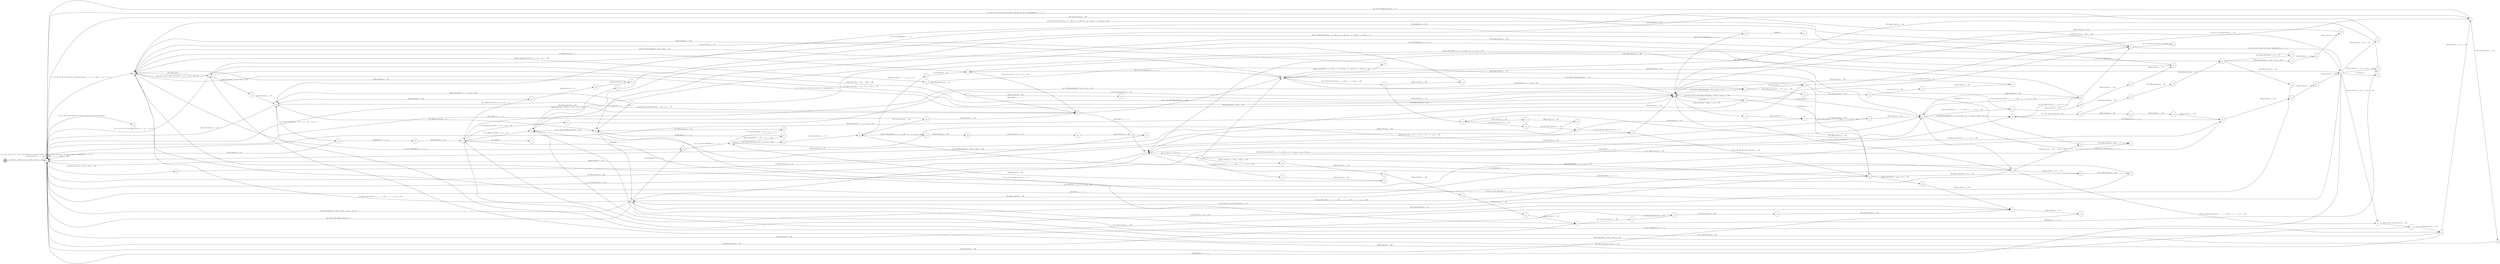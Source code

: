 digraph EFSM{
  graph [rankdir="LR", fontname="Latin Modern Math"];
  node [color="black", fillcolor="white", shape="circle", style="filled", fontname="Latin Modern Math"];
  edge [fontname="Latin Modern Math"];

  s0[fillcolor="gray", label=<s<sub>0</sub>>];
  s1[label=<s<sub>1</sub>>];
  s2[label=<s<sub>2</sub>>];
  s3[label=<s<sub>3</sub>>];
  s4[label=<s<sub>4</sub>>];
  s5[label=<s<sub>5</sub>>];
  s6[label=<s<sub>6</sub>>];
  s7[label=<s<sub>7</sub>>];
  s8[label=<s<sub>8</sub>>];
  s9[label=<s<sub>9</sub>>];
  s11[label=<s<sub>11</sub>>];
  s12[label=<s<sub>12</sub>>];
  s14[label=<s<sub>14</sub>>];
  s15[label=<s<sub>15</sub>>];
  s16[label=<s<sub>16</sub>>];
  s17[label=<s<sub>17</sub>>];
  s18[label=<s<sub>18</sub>>];
  s19[label=<s<sub>19</sub>>];
  s26[label=<s<sub>26</sub>>];
  s27[label=<s<sub>27</sub>>];
  s28[label=<s<sub>28</sub>>];
  s32[label=<s<sub>32</sub>>];
  s39[label=<s<sub>39</sub>>];
  s41[label=<s<sub>41</sub>>];
  s42[label=<s<sub>42</sub>>];
  s44[label=<s<sub>44</sub>>];
  s46[label=<s<sub>46</sub>>];
  s47[label=<s<sub>47</sub>>];
  s48[label=<s<sub>48</sub>>];
  s49[label=<s<sub>49</sub>>];
  s50[label=<s<sub>50</sub>>];
  s53[label=<s<sub>53</sub>>];
  s57[label=<s<sub>57</sub>>];
  s59[label=<s<sub>59</sub>>];
  s60[label=<s<sub>60</sub>>];
  s61[label=<s<sub>61</sub>>];
  s64[label=<s<sub>64</sub>>];
  s66[label=<s<sub>66</sub>>];
  s67[label=<s<sub>67</sub>>];
  s68[label=<s<sub>68</sub>>];
  s69[label=<s<sub>69</sub>>];
  s70[label=<s<sub>70</sub>>];
  s71[label=<s<sub>71</sub>>];
  s75[label=<s<sub>75</sub>>];
  s77[label=<s<sub>77</sub>>];
  s95[label=<s<sub>95</sub>>];
  s106[label=<s<sub>106</sub>>];
  s107[label=<s<sub>107</sub>>];
  s108[label=<s<sub>108</sub>>];
  s110[label=<s<sub>110</sub>>];
  s114[label=<s<sub>114</sub>>];
  s115[label=<s<sub>115</sub>>];
  s120[label=<s<sub>120</sub>>];
  s133[label=<s<sub>133</sub>>];
  s141[label=<s<sub>141</sub>>];
  s151[label=<s<sub>151</sub>>];
  s152[label=<s<sub>152</sub>>];
  s163[label=<s<sub>163</sub>>];
  s166[label=<s<sub>166</sub>>];
  s167[label=<s<sub>167</sub>>];
  s168[label=<s<sub>168</sub>>];
  s174[label=<s<sub>174</sub>>];
  s184[label=<s<sub>184</sub>>];
  s188[label=<s<sub>188</sub>>];
  s189[label=<s<sub>189</sub>>];
  s190[label=<s<sub>190</sub>>];
  s203[label=<s<sub>203</sub>>];
  s205[label=<s<sub>205</sub>>];
  s247[label=<s<sub>247</sub>>];
  s270[label=<s<sub>270</sub>>];
  s272[label=<s<sub>272</sub>>];
  s277[label=<s<sub>277</sub>>];
  s278[label=<s<sub>278</sub>>];
  s281[label=<s<sub>281</sub>>];
  s282[label=<s<sub>282</sub>>];
  s283[label=<s<sub>283</sub>>];
  s284[label=<s<sub>284</sub>>];
  s299[label=<s<sub>299</sub>>];
  s300[label=<s<sub>300</sub>>];
  s303[label=<s<sub>303</sub>>];
  s313[label=<s<sub>313</sub>>];
  s326[label=<s<sub>326</sub>>];
  s332[label=<s<sub>332</sub>>];
  s333[label=<s<sub>333</sub>>];
  s334[label=<s<sub>334</sub>>];
  s335[label=<s<sub>335</sub>>];
  s347[label=<s<sub>347</sub>>];
  s348[label=<s<sub>348</sub>>];
  s349[label=<s<sub>349</sub>>];
  s377[label=<s<sub>377</sub>>];
  s380[label=<s<sub>380</sub>>];
  s390[label=<s<sub>390</sub>>];
  s401[label=<s<sub>401</sub>>];
  s405[label=<s<sub>405</sub>>];
  s406[label=<s<sub>406</sub>>];
  s417[label=<s<sub>417</sub>>];
  s418[label=<s<sub>418</sub>>];
  s462[label=<s<sub>462</sub>>];
  s463[label=<s<sub>463</sub>>];
  s465[label=<s<sub>465</sub>>];
  s466[label=<s<sub>466</sub>>];
  s467[label=<s<sub>467</sub>>];
  s474[label=<s<sub>474</sub>>];
  s497[label=<s<sub>497</sub>>];
  s498[label=<s<sub>498</sub>>];
  s508[label=<s<sub>508</sub>>];
  s514[label=<s<sub>514</sub>>];
  s515[label=<s<sub>515</sub>>];
  s519[label=<s<sub>519</sub>>];
  s520[label=<s<sub>520</sub>>];
  s521[label=<s<sub>521</sub>>];
  s522[label=<s<sub>522</sub>>];
  s533[label=<s<sub>533</sub>>];
  s534[label=<s<sub>534</sub>>];

  s0->s1[label=<<i> [1]start:2/o<sub>1</sub> := 200, o<sub>2</sub> := 3, o<sub>3</sub> := 0&#91;r<sub>3</sub> := 150, r<sub>2</sub> := 250&#93;</i>>];
  s4->s5[label=<<i> [5]moveEast:0&#91;r<sub>3</sub> &gt; 0, r<sub>3</sub> &gt; 0&#93;/o<sub>1</sub> := 200</i>>];
  s9->s2[label=<<i> [10, 128]moveEast:0&#91;!(200 &gt; r<sub>2</sub> + -1 &times; r<sub>3</sub>&or;200 &gt; r<sub>2</sub> + -1 &times; r<sub>3</sub>)&#93;/o<sub>1</sub> := 250</i>>];
  s2->s11[label=<<i> [11]moveEast:0&#91;r<sub>3</sub> &gt; 0, r<sub>3</sub> &gt; 0, r<sub>3</sub> &gt; 0&#93;/o<sub>1</sub> := 300</i>>];
  s16->s17[label=<<i> [17]moveWest:0&#91;r<sub>3</sub> &gt; 0&#93;/o<sub>1</sub> := 350</i>>];
  s1->s26[label=<<i> [26, 267]moveEast:0&#91;!(r<sub>3</sub> &gt; 53&or;r<sub>3</sub> &gt; 53)&#93;/o<sub>1</sub> := 100</i>>];
  s26->s27[label=<<i> [27, 268]moveEast:0/o<sub>1</sub> := 150</i>>];
  s42->s9[label=<<i> [43]shieldHit:1/o<sub>1</sub> := -1 + i<sub>0</sub></i>>];
  s44->s41[label=<<i> [45]moveEast:0&#91;!(r<sub>3</sub> &gt; 76&or;r<sub>3</sub> &gt; 76)&#93;/o<sub>1</sub> := 150</i>>];
  s41->s46[label=<<i> [46, 87, 364]moveEast:0&#91;!(r<sub>3</sub> &gt; 53&or;r<sub>3</sub> &gt; 53)&#93;/o<sub>1</sub> := 200</i>>];
  s46->s47[label=<<i> [47]moveEast:0/o<sub>1</sub> := 250</i>>];
  s47->s48[label=<<i> [48, 476]moveEast:0/o<sub>1</sub> := 300</i>>];
  s48->s49[label=<<i> [49]moveEast:0/o<sub>1</sub> := 350</i>>];
  s15->s53[label=<<i> [53, 446]win:0</i>>];
  s15->s4[label=<<i> [56, 243]moveWest:0&#91;r<sub>3</sub> &gt; 53&#93;/o<sub>1</sub> := 150</i>>];
  s57->s4[label=<<i> [58]shieldHit:1/o<sub>1</sub> := -1 + i<sub>0</sub></i>>];
  s59->s60[label=<<i> [60]moveEast:0&#91;r<sub>3</sub> &gt; 53&#93;/o<sub>1</sub> := 150</i>>];
  s60->s61[label=<<i> [61, 91, 368]moveEast:0/o<sub>1</sub> := 200</i>>];
  s61->s1[label=<<i> [62, 369]moveEast:0/o<sub>1</sub> := 250</i>>];
  s1->s9[label=<<i> [65, 124]moveEast:0&#91;r<sub>3</sub> &gt; 53, r<sub>3</sub> &gt; 53&#93;/o<sub>1</sub> := r<sub>2</sub>&#91;r<sub>2</sub> := 50 + r<sub>2</sub>&#93;</i>>];
  s9->s66[label=<<i> [66, 311]shieldHit:1/o<sub>1</sub> := -1 + i<sub>0</sub></i>>];
  s67->s68[label=<<i> [68, 131]moveWest:0&#91;r<sub>3</sub> &gt; 447 + -1 &times; r<sub>2</sub>&#93;/o<sub>1</sub> := 200</i>>];
  s68->s69[label=<<i> [69, 132]moveWest:0/o<sub>1</sub> := 150</i>>];
  s69->s70[label=<<i> [70]moveWest:0&#91;200 &gt; r<sub>2</sub> + -1 &times; r<sub>3</sub>&#93;/o<sub>1</sub> := 100</i>>];
  s70->s71[label=<<i> [71]moveWest:0/o<sub>1</sub> := 50</i>>];
  s71->s2[label=<<i> [72, 359]moveWest:0/o<sub>1</sub> := 0</i>>];
  s2->s66[label=<<i> [73, 101, 129]shieldHit:1/o<sub>1</sub> := -1 + i<sub>0</sub></i>>];
  s67->s75[label=<<i> [75, 103]moveEast:0&#91;307 &gt; r<sub>2</sub>&#93;/o<sub>1</sub> := 50</i>>];
  s75->s42[label=<<i> [76, 104]moveEast:0/o<sub>1</sub> := 100</i>>];
  s77->s1[label=<<i> [78, 337]moveWest:0/o<sub>1</sub> := 100</i>>];
  s39->s16[label=<<i> [40, 85, 362]moveEast:0&#91;50 &gt; r<sub>3</sub>, 50 &gt; r<sub>3</sub>&#93;/o<sub>1</sub> := 100</i>>];
  s16->s41[label=<<i> [41, 86, 363]moveEast:0&#91;50 &gt; r<sub>3</sub>&#93;/o<sub>1</sub> := 150</i>>];
  s28->s60[label=<<i> [90, 367]moveEast:0&#91;50 &gt; r<sub>3</sub>&#93;/o<sub>1</sub> := 150</i>>];
  s61->s2[label=<<i> [92]alienHit:1/o<sub>1</sub> := 1 + i<sub>0</sub></i>>];
  s59->s95[label=<<i> [95]moveEast:0&#91;!(r<sub>3</sub> &gt; 53&or;r<sub>3</sub> &gt; 53)&#93;/o<sub>1</sub> := 250</i>>];
  s95->s11[label=<<i> [96, 408]moveEast:0/o<sub>1</sub> := 300</i>>];
  s11->s12[label=<<i> [12, 97, 409]moveEast:0/o<sub>1</sub> := 350</i>>];
  s12->s1[label=<<i> [98, 500]moveWest:0/o<sub>1</sub> := 300</i>>];
  s107->s108[label=<<i> [108, 257]moveEast:0/o<sub>1</sub> := 300</i>>];
  s17->s110[label=<<i> [110]moveEast:0/o<sub>1</sub> := 400</i>>];
  s110->s1[label=<<i> [111]moveWest:0/o<sub>1</sub> := 350</i>>];
  s15->s114[label=<<i> [114]moveWest:0&#91;!(r<sub>3</sub> &gt; 53&or;r<sub>3</sub> &gt; 53)&#93;/o<sub>1</sub> := 300</i>>];
  s114->s115[label=<<i> [115, 147, 395, 471]moveWest:0/o<sub>1</sub> := 250</i>>];
  s115->s44[label=<<i> [116, 148, 396]moveWest:0/o<sub>1</sub> := 200</i>>];
  s42->s18[label=<<i> [119, 399]moveWest:0/o<sub>1</sub> := 50</i>>];
  s18->s120[label=<<i> [120, 400]moveWest:0&#91;!(r<sub>3</sub> &gt; -253 + r<sub>2</sub>&or;r<sub>3</sub> &gt; -253 + r<sub>2</sub>)&#93;/o<sub>1</sub> := 0</i>>];
  s120->s1[label=<<i> [121]moveEast:0/o<sub>1</sub> := 50</i>>];
  s49->s59[label=<<i> [126, 294]moveWest:0&#91;250 &gt; r<sub>2</sub> + -1 &times; r<sub>3</sub>&#93;/o<sub>1</sub> := 250</i>>];
  s59->s9[label=<<i> [127]moveWest:0&#91;250 &gt; r<sub>2</sub> + -1 &times; r<sub>3</sub>, 250 &gt; r<sub>2</sub> + -1 &times; r<sub>3</sub>, 250 &gt; r<sub>2</sub> + -1 &times; r<sub>3</sub>&#93;/o<sub>1</sub> := 200</i>>];
  s69->s133[label=<<i> [133, 214]moveEast:0/o<sub>1</sub> := 200</i>>];
  s133->s1[label=<<i> [134]shieldHit:1/o<sub>1</sub> := -1 + i<sub>0</sub></i>>];
  s2->s3[label=<<i> [3, 35, 137, 156, 354, 448]moveWest:0&#91;149 &gt; r<sub>3</sub>&#93;/o<sub>1</sub> := r<sub>3</sub>&#91;r<sub>3</sub> := -50 + r<sub>3</sub>&#93;</i>>];
  s49->s141[label=<<i> [141, 223]moveEast:0&#91;250 &gt; r<sub>2</sub> + -1 &times; r<sub>3</sub>, 250 &gt; r<sub>2</sub> + -1 &times; r<sub>3</sub>&#93;/o<sub>1</sub> := r<sub>2</sub>&#91;r<sub>2</sub> := 50 + r<sub>2</sub>&#93;</i>>];
  s50->s49[label=<<i> [143]moveWest:0/o<sub>1</sub> := 350</i>>];
  s49->s4[label=<<i> [144, 200]shieldHit:1/o<sub>1</sub> := -1 + i<sub>0</sub></i>>];
  s42->s151[label=<<i> [151, 315]alienHit:1/o<sub>1</sub> := 1 + i<sub>0</sub></i>>];
  s151->s152[label=<<i> [152]moveEast:0&#91;!(250 &gt; r<sub>2</sub> + -1 &times; r<sub>3</sub>&or;250 &gt; r<sub>2</sub> + -1 &times; r<sub>3</sub>)&#93;/o<sub>1</sub> := 150</i>>];
  s152->s1[label=<<i> [153, 351]moveEast:0/o<sub>1</sub> := 200</i>>];
  s3->s1[label=<<i> [36, 81, 138, 157, 344, 355, 449]moveWest:0/o<sub>1</sub> := r<sub>3</sub>&#91;r<sub>3</sub> := -50 + r<sub>3</sub>&#93;</i>>];
  s71->s15[label=<<i> [161, 376]moveEast:0&#91;50 &gt; r<sub>3</sub>&#93;/o<sub>1</sub> := 100</i>>];
  s16->s163[label=<<i> [163, 199]win:0</i>>];
  s166->s167[label=<<i> [167, 233]moveWest:0/o<sub>1</sub> := 250</i>>];
  s167->s168[label=<<i> [168]moveWest:0/o<sub>1</sub> := 200</i>>];
  s168->s4[label=<<i> [169]moveWest:0/o<sub>1</sub> := 150</i>>];
  s57->s14[label=<<i> [171, 245, 415, 487]moveWest:0/o<sub>1</sub> := 50</i>>];
  s14->s15[label=<<i> [15, 52, 55, 113, 172, 183, 197, 242, 445, 525]alienHit:1/o<sub>1</sub> := 1 + i<sub>0</sub></i>>];
  s15->s16[label=<<i> [16, 162, 173, 198, 302]alienHit:1/o<sub>1</sub> := 1 + i<sub>0</sub></i>>];
  s39->s6[label=<<i> [176, 453]alienHit:1/o<sub>1</sub> := 1 + i<sub>0</sub></i>>];
  s6->s7[label=<<i> [7, 22, 177, 237, 481]moveWest:0/o<sub>1</sub> := 100</i>>];
  s7->s1[label=<<i> [23, 178, 238, 482]moveWest:0/o<sub>1</sub> := 50</i>>];
  s15->s184[label=<<i> [184]moveEast:0&#91;r<sub>3</sub> &gt; 53&#93;/o<sub>1</sub> := 250</i>>];
  s184->s18[label=<<i> [185]moveEast:0/o<sub>1</sub> := 300</i>>];
  s188->s189[label=<<i> [189, 496]moveEast:0/o<sub>1</sub> := 300</i>>];
  s46->s27[label=<<i> [88, 192, 288, 365, 432]moveWest:0/o<sub>1</sub> := 150</i>>];
  s59->s12[label=<<i> [202, 295]shieldHit:1/o<sub>1</sub> := -1 + i<sub>0</sub></i>>];
  s203->s28[label=<<i> [204]moveEast:0&#91;250 &gt; r<sub>2</sub> + -1 &times; r<sub>3</sub>&#93;/o<sub>1</sub> := 350</i>>];
  s28->s205[label=<<i> [205]moveEast:0&#91;!(50 &gt; r<sub>3</sub>&or;50 &gt; r<sub>3</sub>)&#93;/o<sub>1</sub> := 400</i>>];
  s205->s17[label=<<i> [206]moveWest:0/o<sub>1</sub> := 350</i>>];
  s17->s18[label=<<i> [18, 207, 259]moveWest:0/o<sub>1</sub> := 300</i>>];
  s18->s1[label=<<i> [208, 317]moveEast:0/o<sub>1</sub> := 350</i>>];
  s59->s69[label=<<i> [213, 518]alienHit:1/o<sub>1</sub> := 1 + i<sub>0</sub></i>>];
  s133->s19[label=<<i> [215]moveEast:0/o<sub>1</sub> := 250</i>>];
  s71->s19[label=<<i> [218]moveEast:0&#91;!(50 &gt; r<sub>3</sub>&or;50 &gt; r<sub>3</sub>)&#93;/o<sub>1</sub> := 250</i>>];
  s19->s1[label=<<i> [219, 261]moveEast:0/o<sub>1</sub> := 300</i>>];
  s9->s49[label=<<i> [125, 222, 439]moveEast:0&#91;200 &gt; r<sub>2</sub> + -1 &times; r<sub>3</sub>, 200 &gt; r<sub>2</sub> + -1 &times; r<sub>3</sub>&#93;/o<sub>1</sub> := r<sub>2</sub>&#91;r<sub>2</sub> := 50 + r<sub>2</sub>&#93;</i>>];
  s141->s50[label=<<i> [142, 224, 329]moveEast:0/o<sub>1</sub> := r<sub>2</sub>&#91;r<sub>2</sub> := 50 + r<sub>2</sub>&#93;</i>>];
  s14->s2[label=<<i> [165, 226, 231]moveWest:0&#91;!(!(r<sub>3</sub> + r<sub>2</sub> &gt; 501&or;r<sub>3</sub> + r<sub>2</sub> &gt; 501)&or;!(r<sub>3</sub> + r<sub>2</sub> &gt; 501&or;r<sub>3</sub> + r<sub>2</sub> &gt; 501))&#93;/o<sub>1</sub> := 350</i>>];
  s2->s166[label=<<i> [166, 227, 232]moveWest:0&#91;!(149 &gt; r<sub>3</sub>&or;149 &gt; r<sub>3</sub>)&#93;/o<sub>1</sub> := 300</i>>];
  s166->s49[label=<<i> [228, 427]moveEast:0/o<sub>1</sub> := 350</i>>];
  s49->s50[label=<<i> [50, 229, 440]moveEast:0&#91;!(250 &gt; r<sub>2</sub> + -1 &times; r<sub>3</sub>&or;250 &gt; r<sub>2</sub> + -1 &times; r<sub>3</sub>)&#93;/o<sub>1</sub> := 400</i>>];
  s50->s14[label=<<i> [51, 164, 225, 230]alienHit:1/o<sub>1</sub> := 1 + i<sub>0</sub></i>>];
  s167->s19[label=<<i> [234]alienHit:1/o<sub>1</sub> := 1 + i<sub>0</sub></i>>];
  s19->s5[label=<<i> [20, 187, 216, 235, 306]moveWest:0/o<sub>1</sub> := 200</i>>];
  s14->s41[label=<<i> [246, 416, 488]moveWest:0&#91;!(r<sub>3</sub> + r<sub>2</sub> &gt; 501&or;r<sub>3</sub> + r<sub>2</sub> &gt; 501), !(r<sub>3</sub> + r<sub>2</sub> &gt; 501&or;r<sub>3</sub> + r<sub>2</sub> &gt; 501)&#93;/o<sub>1</sub> := 0</i>>];
  s41->s247[label=<<i> [247]moveEast:0&#91;r<sub>3</sub> &gt; 53, !(50 &gt; r<sub>3</sub>&or;50 &gt; r<sub>3</sub>)&#93;/o<sub>1</sub> := 50</i>>];
  s247->s7[label=<<i> [248]moveEast:0/o<sub>1</sub> := 100</i>>];
  s7->s8[label=<<i> [8, 249, 437]moveEast:0/o<sub>1</sub> := 150</i>>];
  s8->s9[label=<<i> [9, 250, 438]moveEast:0/o<sub>1</sub> := 200</i>>];
  s9->s44[label=<<i> [44, 251, 435]alienHit:1/o<sub>1</sub> := 1 + i<sub>0</sub></i>>];
  s44->s41[label=<<i> [117, 149, 252, 397]moveWest:0/o<sub>1</sub> := 150</i>>];
  s42->s77[label=<<i> [77, 105, 254, 420, 492]moveEast:0/o<sub>1</sub> := 150</i>>];
  s77->s106[label=<<i> [106, 255, 421]moveEast:0/o<sub>1</sub> := 200</i>>];
  s106->s107[label=<<i> [107, 256, 422]moveEast:0/o<sub>1</sub> := 250</i>>];
  s108->s17[label=<<i> [109, 258]moveEast:0/o<sub>1</sub> := 350</i>>];
  s27->s4[label=<<i> [269]moveEast:0/o<sub>1</sub> := 200</i>>];
  s4->s270[label=<<i> [270, 322, 325, 342]shieldHit:1/o<sub>1</sub> := -1 + i<sub>0</sub></i>>];
  s3->s272[label=<<i> [272]moveEast:0&#91;!(r<sub>3</sub> &gt; 0&or;r<sub>3</sub> &gt; 0)&#93;/o<sub>1</sub> := 250</i>>];
  s272->s18[label=<<i> [273]moveEast:0/o<sub>1</sub> := 300</i>>];
  s18->s19[label=<<i> [19, 186, 260, 274, 305]moveWest:0&#91;r<sub>3</sub> &gt; -253 + r<sub>2</sub>&#93;/o<sub>1</sub> := 250</i>>];
  s19->s12[label=<<i> [275]shieldHit:1/o<sub>1</sub> := -1 + i<sub>0</sub></i>>];
  s12->s203[label=<<i> [203, 276, 296, 331, 478]alienHit:1/o<sub>1</sub> := 1 + i<sub>0</sub></i>>];
  s203->s277[label=<<i> [277]moveEast:0&#91;!(250 &gt; r<sub>2</sub> + -1 &times; r<sub>3</sub>&or;250 &gt; r<sub>2</sub> + -1 &times; r<sub>3</sub>)&#93;/o<sub>1</sub> := 300</i>>];
  s277->s278[label=<<i> [278]moveEast:0/o<sub>1</sub> := 350</i>>];
  s278->s67[label=<<i> [279]moveEast:0/o<sub>1</sub> := 400</i>>];
  s67->s141[label=<<i> [280]moveWest:0&#91;!(r<sub>3</sub> &gt; 447 + -1 &times; r<sub>2</sub>&or;r<sub>3</sub> &gt; 447 + -1 &times; r<sub>2</sub>)&#93;/o<sub>1</sub> := 350</i>>];
  s141->s281[label=<<i> [281, 461, 504]moveWest:0/o<sub>1</sub> := 300</i>>];
  s281->s282[label=<<i> [282]moveEast:0/o<sub>1</sub> := 350</i>>];
  s282->s283[label=<<i> [283]moveEast:0/o<sub>1</sub> := 400</i>>];
  s283->s284[label=<<i> [284]moveWest:0/o<sub>1</sub> := 350</i>>];
  s284->s189[label=<<i> [285, 429]moveWest:0/o<sub>1</sub> := 300</i>>];
  s189->s190[label=<<i> [190, 286, 430]moveWest:0/o<sub>1</sub> := 250</i>>];
  s190->s46[label=<<i> [191, 287, 431]moveWest:0/o<sub>1</sub> := 200</i>>];
  s27->s28[label=<<i> [28, 89, 193, 289, 366, 433]moveWest:0/o<sub>1</sub> := 100</i>>];
  s28->s9[label=<<i> [29, 194, 290, 385, 434, 455]moveWest:0/o<sub>1</sub> := 50</i>>];
  s203->s49[label=<<i> [297]shieldHit:1/o<sub>1</sub> := -1 + i<sub>0</sub></i>>];
  s49->s284[label=<<i> [298, 327, 428, 459]alienHit:1/o<sub>1</sub> := 1 + i<sub>0</sub></i>>];
  s284->s299[label=<<i> [299]moveEast:0/o<sub>1</sub> := 300</i>>];
  s299->s300[label=<<i> [300]moveEast:0/o<sub>1</sub> := 350</i>>];
  s300->s15[label=<<i> [301]moveEast:0/o<sub>1</sub> := 400</i>>];
  s16->s303[label=<<i> [303, 532]moveWest:0&#91;!(r<sub>3</sub> &gt; 0&or;r<sub>3</sub> &gt; 0)&#93;/o<sub>1</sub> := 0</i>>];
  s303->s18[label=<<i> [304]moveWest:0/o<sub>1</sub> := 300</i>>];
  s5->s6[label=<<i> [6, 21, 236, 307, 480]moveWest:0/o<sub>1</sub> := 150</i>>];
  s6->s1[label=<<i> [308]moveEast:0&#91;250 &gt; r<sub>2</sub> + -1 &times; r<sub>3</sub>&#93;/o<sub>1</sub> := 200</i>>];
  s14->s64[label=<<i> [64, 80, 123, 140, 210, 293, 310, 319, 346]lose:0</i>>];
  s66->s67[label=<<i> [67, 74, 102, 130, 312]alienHit:1/o<sub>1</sub> := 1 + i<sub>0</sub></i>>];
  s67->s313[label=<<i> [313]moveEast:0&#91;!(307 &gt; r<sub>2</sub>&or;307 &gt; r<sub>2</sub>)&#93;/o<sub>1</sub> := 250</i>>];
  s313->s42[label=<<i> [314]shieldHit:1/o<sub>1</sub> := -1 + i<sub>0</sub></i>>];
  s151->s18[label=<<i> [316]moveEast:0&#91;250 &gt; r<sub>2</sub> + -1 &times; r<sub>3</sub>&#93;/o<sub>1</sub> := 300</i>>];
  s3->s2[label=<<i> [320, 340]shieldHit:1/o<sub>1</sub> := -1 + i<sub>0</sub></i>>];
  s270->s326[label=<<i> [326]lose:0</i>>];
  s284->s141[label=<<i> [328, 460]alienHit:1/o<sub>1</sub> := 1 + i<sub>0</sub></i>>];
  s50->s12[label=<<i> [330, 441]moveEast:0/o<sub>1</sub> := 400</i>>];
  s203->s332[label=<<i> [332]moveWest:0&#91;!(r<sub>3</sub> &gt; 150&or;r<sub>3</sub> &gt; 150)&#93;/o<sub>1</sub> := 350</i>>];
  s332->s333[label=<<i> [333]moveWest:0/o<sub>1</sub> := 300</i>>];
  s333->s334[label=<<i> [334]moveWest:0/o<sub>1</sub> := 250</i>>];
  s334->s335[label=<<i> [335]moveWest:0/o<sub>1</sub> := 200</i>>];
  s335->s77[label=<<i> [336]moveWest:0/o<sub>1</sub> := 150</i>>];
  s270->s3[label=<<i> [271, 323, 343]alienHit:1/o<sub>1</sub> := 1 + i<sub>0</sub></i>>];
  s49->s347[label=<<i> [347]moveWest:0&#91;!(250 &gt; r<sub>2</sub> + -1 &times; r<sub>3</sub>&or;250 &gt; r<sub>2</sub> + -1 &times; r<sub>3</sub>)&#93;/o<sub>1</sub> := 300</i>>];
  s347->s348[label=<<i> [348]moveWest:0/o<sub>1</sub> := 250</i>>];
  s348->s349[label=<<i> [349]moveWest:0/o<sub>1</sub> := 200</i>>];
  s349->s152[label=<<i> [350]moveWest:0/o<sub>1</sub> := 150</i>>];
  s1->s2[label=<<i> [2, 34, 37, 82, 136, 155, 158, 353, 356, 447, 450]moveWest:0&#91;r<sub>2</sub> &times; r<sub>3</sub> + r<sub>3</sub> &gt; -138&#93;/o<sub>1</sub> := r<sub>3</sub>&#91;r<sub>3</sub> := -50 + r<sub>3</sub>&#93;</i>>];
  s5->s71[label=<<i> [160, 217, 358, 375]alienHit:1/o<sub>1</sub> := 1 + i<sub>0</sub></i>>];
  s1->s1[label=<<i> [371]moveWest:0&#91;!(r<sub>2</sub> &times; r<sub>3</sub> + r<sub>3</sub> &gt; -138&or;r<sub>2</sub> &times; r<sub>3</sub> + r<sub>3</sub> &gt; -138)&#93;/o<sub>1</sub> := 200</i>>];
  s2->s5[label=<<i> [159, 357, 374]moveEast:0&#91;!(r<sub>3</sub> &gt; 0&or;r<sub>3</sub> &gt; 0)&#93;/o<sub>1</sub> := 50</i>>];
  s15->s377[label=<<i> [377]moveEast:0&#91;!(r<sub>3</sub> &gt; 53&or;r<sub>3</sub> &gt; 53)&#93;/o<sub>1</sub> := 150</i>>];
  s377->s5[label=<<i> [378, 494]moveEast:0/o<sub>1</sub> := 200</i>>];
  s5->s188[label=<<i> [188, 379, 495]moveEast:0&#91;!(r<sub>3</sub> + r<sub>2</sub> &gt; 451&or;r<sub>3</sub> + r<sub>2</sub> &gt; 451)&#93;/o<sub>1</sub> := 250</i>>];
  s188->s380[label=<<i> [380]moveWest:0/o<sub>1</sub> := 200</i>>];
  s380->s2[label=<<i> [381]moveWest:0/o<sub>1</sub> := 150</i>>];
  s57->s28[label=<<i> [384]alienHit:1/o<sub>1</sub> := 1 + i<sub>0</sub></i>>];
  s9->s1[label=<<i> [30, 195, 291, 386, 456]moveWest:0/o<sub>1</sub> := 0</i>>];
  s347->s5[label=<<i> [389]moveEast:0/o<sub>1</sub> := 350</i>>];
  s5->s390[label=<<i> [390]moveEast:0&#91;!(!(r<sub>3</sub> + r<sub>2</sub> &gt; 451&or;r<sub>3</sub> + r<sub>2</sub> &gt; 451)&or;!(r<sub>3</sub> + r<sub>2</sub> &gt; 451&or;r<sub>3</sub> + r<sub>2</sub> &gt; 451))&#93;/o<sub>1</sub> := 400</i>>];
  s390->s2[label=<<i> [391]moveWest:0/o<sub>1</sub> := 350</i>>];
  s2->s4[label=<<i> [38, 83, 93, 211, 321, 341, 360, 382, 392, 413, 451, 536]alienHit:1/o<sub>1</sub> := 1 + i<sub>0</sub></i>>];
  s59->s114[label=<<i> [146, 394, 470]moveWest:0&#91;!(250 &gt; r<sub>2</sub> + -1 &times; r<sub>3</sub>&or;250 &gt; r<sub>2</sub> + -1 &times; r<sub>3</sub>)&#93;/o<sub>1</sub> := 300</i>>];
  s41->s42[label=<<i> [42, 118, 150, 253, 398]moveWest:0/o<sub>1</sub> := 100</i>>];
  s120->s401[label=<<i> [401]alienHit:1/o<sub>1</sub> := 1 + i<sub>0</sub></i>>];
  s401->s16[label=<<i> [402]moveEast:0/o<sub>1</sub> := 50</i>>];
  s39->s405[label=<<i> [405, 512]moveEast:0&#91;!(50 &gt; r<sub>3</sub>&or;50 &gt; r<sub>3</sub>)&#93;/o<sub>1</sub> := 200</i>>];
  s405->s406[label=<<i> [406, 513]moveEast:0/o<sub>1</sub> := 250</i>>];
  s406->s95[label=<<i> [407]alienHit:1/o<sub>1</sub> := 1 + i<sub>0</sub></i>>];
  s12->s1[label=<<i> [13, 410, 442]moveEast:0/o<sub>1</sub> := 400</i>>];
  s417->s418[label=<<i> [418, 490]moveEast:0&#91;150 &gt; r<sub>3</sub>&#93;/o<sub>1</sub> := 50</i>>];
  s418->s42[label=<<i> [419, 491]moveEast:0/o<sub>1</sub> := 100</i>>];
  s107->s1[label=<<i> [423]moveWest:0/o<sub>1</sub> := 200</i>>];
  s44->s7[label=<<i> [436]moveEast:0&#91;r<sub>3</sub> &gt; 76&#93;/o<sub>1</sub> := 100</i>>];
  s1->s14[label=<<i> [14, 54, 63, 79, 112, 122, 139, 182, 196, 209, 241, 292, 309, 318, 345, 444, 524]shieldHit:1/o<sub>1</sub> := -1 + i<sub>0</sub></i>>];
  s4->s39[label=<<i> [39, 84, 361, 452]moveEast:0&#91;!(r<sub>3</sub> &gt; 0&or;r<sub>3</sub> &gt; 0)&#93;/o<sub>1</sub> := 50</i>>];
  s6->s28[label=<<i> [454]moveEast:0&#91;!(250 &gt; r<sub>2</sub> + -1 &times; r<sub>3</sub>&or;250 &gt; r<sub>2</sub> + -1 &times; r<sub>3</sub>)&#93;/o<sub>1</sub> := 100</i>>];
  s281->s462[label=<<i> [462, 505]moveWest:0/o<sub>1</sub> := 250</i>>];
  s462->s463[label=<<i> [463, 506]moveWest:0/o<sub>1</sub> := 200</i>>];
  s463->s417[label=<<i> [464, 507]moveWest:0/o<sub>1</sub> := 150</i>>];
  s417->s465[label=<<i> [465]moveEast:0&#91;!(150 &gt; r<sub>3</sub>&or;150 &gt; r<sub>3</sub>)&#93;/o<sub>1</sub> := 200</i>>];
  s465->s466[label=<<i> [466]moveEast:0/o<sub>1</sub> := 250</i>>];
  s466->s467[label=<<i> [467]moveEast:0/o<sub>1</sub> := 300</i>>];
  s467->s4[label=<<i> [468]moveEast:0/o<sub>1</sub> := 350</i>>];
  s4->s59[label=<<i> [59, 94, 145, 201, 212, 393, 469, 517]alienHit:1/o<sub>1</sub> := 1 + i<sub>0</sub></i>>];
  s115->s3[label=<<i> [472]moveEast:0/o<sub>1</sub> := 300</i>>];
  s3->s4[label=<<i> [473]moveEast:0&#91;r<sub>3</sub> &gt; 76&#93;/o<sub>1</sub> := 350&#91;r<sub>3</sub> := 300&#93;</i>>];
  s4->s474[label=<<i> [474]moveWest:0&#91;r<sub>3</sub> &gt; 250&#93;/o<sub>1</sub> := r<sub>3</sub>&#91;r<sub>3</sub> := 250&#93;</i>>];
  s474->s47[label=<<i> [475]moveWest:0/o<sub>1</sub> := r<sub>3</sub></i>>];
  s48->s12[label=<<i> [477]moveWest:0/o<sub>1</sub> := 250</i>>];
  s203->s5[label=<<i> [479]moveWest:0&#91;r<sub>3</sub> &gt; 150&#93;/o<sub>1</sub> := 200</i>>];
  s3->s4[label=<<i> [4, 324, 485]moveEast:0&#91;r<sub>3</sub> &gt; 0, !(r<sub>3</sub> &gt; 76&or;r<sub>3</sub> &gt; 76)&#93;/o<sub>1</sub> := 150</i>>];
  s41->s417[label=<<i> [417, 489, 529]alienHit:1/o<sub>1</sub> := 1 + i<sub>0</sub></i>>];
  s77->s377[label=<<i> [493]alienHit:1/o<sub>1</sub> := 1 + i<sub>0</sub></i>>];
  s189->s497[label=<<i> [497]moveEast:0/o<sub>1</sub> := 350</i>>];
  s497->s498[label=<<i> [498]moveEast:0/o<sub>1</sub> := 400</i>>];
  s498->s12[label=<<i> [499]moveWest:0/o<sub>1</sub> := 350</i>>];
  s417->s508[label=<<i> [508, 530]moveWest:0/o<sub>1</sub> := 100</i>>];
  s508->s16[label=<<i> [509, 531]moveWest:0/o<sub>1</sub> := 50</i>>];
  s16->s174[label=<<i> [174, 403, 510]moveEast:0&#91;!(50 &gt; r<sub>3</sub>&or;50 &gt; r<sub>3</sub>)&#93;/o<sub>1</sub> := 100</i>>];
  s174->s39[label=<<i> [175, 404, 511]moveEast:0/o<sub>1</sub> := 150</i>>];
  s406->s514[label=<<i> [514]moveEast:0/o<sub>1</sub> := 300</i>>];
  s514->s515[label=<<i> [515]moveEast:0/o<sub>1</sub> := 350</i>>];
  s515->s4[label=<<i> [516]moveEast:0/o<sub>1</sub> := 400</i>>];
  s69->s519[label=<<i> [519]moveWest:0&#91;!(200 &gt; r<sub>2</sub> + -1 &times; r<sub>3</sub>&or;200 &gt; r<sub>2</sub> + -1 &times; r<sub>3</sub>)&#93;/o<sub>1</sub> := 350</i>>];
  s519->s520[label=<<i> [520]moveWest:0/o<sub>1</sub> := 300</i>>];
  s520->s521[label=<<i> [521]moveWest:0/o<sub>1</sub> := 250</i>>];
  s521->s522[label=<<i> [522]moveWest:0/o<sub>1</sub> := 200</i>>];
  s522->s1[label=<<i> [523]moveWest:0/o<sub>1</sub> := 150</i>>];
  s15->s1[label=<<i> [526]shieldHit:1/o<sub>1</sub> := -1 + i<sub>0</sub></i>>];
  s1->s1[label=<<i> [24, 25, 31, 33, 99, 135, 154, 179, 181, 220, 239, 262, 263, 264, 266, 338, 352, 370, 372, 387, 411, 424, 425, 443, 457, 483, 501, 502, 527, 539]alienHit:1/o<sub>1</sub> := 1 + i<sub>0</sub></i>>];
  s1->s32[label=<<i> [32, 100, 180, 221, 240, 265, 339, 373, 388, 412, 426, 458, 484, 503, 528, 540]win:0</i>>];
  s303->s533[label=<<i> [533]moveEast:0/o<sub>1</sub> := 50</i>>];
  s533->s534[label=<<i> [534]moveEast:0/o<sub>1</sub> := 100</i>>];
  s534->s2[label=<<i> [535]moveEast:0/o<sub>1</sub> := 150</i>>];
  s4->s57[label=<<i> [57, 170, 244, 383, 414, 486, 537]moveWest:0&#91;!(r<sub>3</sub> &gt; 250&or;r<sub>3</sub> &gt; 250)&#93;/o<sub>1</sub> := 100</i>>];
  s57->s1[label=<<i> [538]moveEast:0/o<sub>1</sub> := 150</i>>];
}